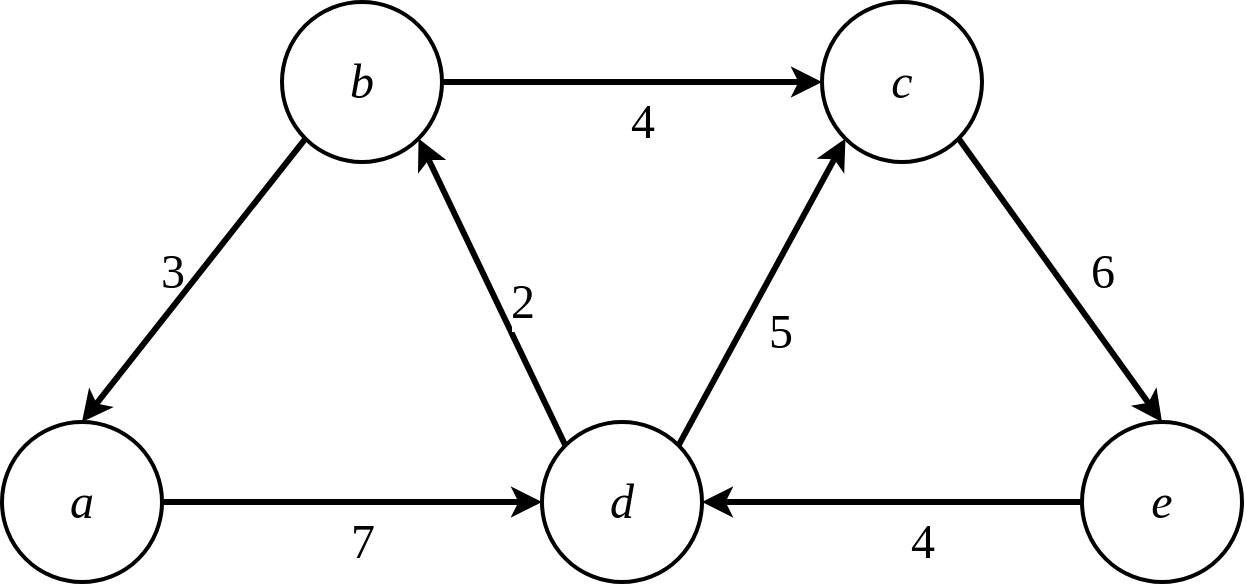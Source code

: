 <mxfile version="18.0.1" type="device"><diagram id="rK1HY-wxYydAkLPLDy35" name="第 1 页"><mxGraphModel dx="782" dy="1217" grid="1" gridSize="10" guides="1" tooltips="1" connect="1" arrows="1" fold="1" page="1" pageScale="1" pageWidth="827" pageHeight="1169" math="0" shadow="0"><root><mxCell id="0"/><mxCell id="1" parent="0"/><mxCell id="1YBLEByqdKvOpYGFWb6N-1" value="&lt;font size=&quot;1&quot; face=&quot;Times New Roman&quot;&gt;&lt;i style=&quot;font-size: 24px;&quot;&gt;b&lt;/i&gt;&lt;/font&gt;" style="ellipse;whiteSpace=wrap;html=1;aspect=fixed;strokeWidth=2;" vertex="1" parent="1"><mxGeometry x="280" y="170" width="80" height="80" as="geometry"/></mxCell><mxCell id="1YBLEByqdKvOpYGFWb6N-2" value="&lt;font size=&quot;1&quot; face=&quot;Times New Roman&quot;&gt;&lt;i style=&quot;font-size: 24px;&quot;&gt;a&lt;/i&gt;&lt;/font&gt;" style="ellipse;whiteSpace=wrap;html=1;aspect=fixed;strokeWidth=2;" vertex="1" parent="1"><mxGeometry x="140" y="380" width="80" height="80" as="geometry"/></mxCell><mxCell id="1YBLEByqdKvOpYGFWb6N-3" value="&lt;font size=&quot;1&quot; face=&quot;Times New Roman&quot;&gt;&lt;i style=&quot;font-size: 24px;&quot;&gt;d&lt;/i&gt;&lt;/font&gt;" style="ellipse;whiteSpace=wrap;html=1;aspect=fixed;strokeWidth=2;" vertex="1" parent="1"><mxGeometry x="410" y="380" width="80" height="80" as="geometry"/></mxCell><mxCell id="1YBLEByqdKvOpYGFWb6N-4" value="&lt;font size=&quot;1&quot; face=&quot;Times New Roman&quot;&gt;&lt;i style=&quot;font-size: 24px;&quot;&gt;e&lt;/i&gt;&lt;/font&gt;" style="ellipse;whiteSpace=wrap;html=1;aspect=fixed;strokeWidth=2;" vertex="1" parent="1"><mxGeometry x="680" y="380" width="80" height="80" as="geometry"/></mxCell><mxCell id="1YBLEByqdKvOpYGFWb6N-5" value="&lt;font size=&quot;1&quot; face=&quot;Times New Roman&quot;&gt;&lt;i style=&quot;font-size: 24px;&quot;&gt;c&lt;/i&gt;&lt;/font&gt;" style="ellipse;whiteSpace=wrap;html=1;aspect=fixed;strokeWidth=2;" vertex="1" parent="1"><mxGeometry x="550" y="170" width="80" height="80" as="geometry"/></mxCell><mxCell id="1YBLEByqdKvOpYGFWb6N-20" value="" style="endArrow=classic;html=1;rounded=0;fontFamily=Times New Roman;fontSize=24;strokeColor=#000000;strokeWidth=3;exitX=0;exitY=1;exitDx=0;exitDy=0;entryX=0.5;entryY=0;entryDx=0;entryDy=0;" edge="1" parent="1" source="1YBLEByqdKvOpYGFWb6N-1" target="1YBLEByqdKvOpYGFWb6N-2"><mxGeometry width="50" height="50" relative="1" as="geometry"><mxPoint x="270" y="370" as="sourcePoint"/><mxPoint x="320" y="320" as="targetPoint"/></mxGeometry></mxCell><mxCell id="1YBLEByqdKvOpYGFWb6N-21" value="3" style="text;html=1;align=center;verticalAlign=middle;resizable=0;points=[];autosize=1;strokeColor=none;fillColor=none;fontSize=24;fontFamily=Times New Roman;" vertex="1" parent="1"><mxGeometry x="210" y="290" width="30" height="30" as="geometry"/></mxCell><mxCell id="1YBLEByqdKvOpYGFWb6N-24" value="" style="endArrow=classic;html=1;rounded=0;fontFamily=Times New Roman;fontSize=24;strokeColor=#000000;strokeWidth=3;exitX=1;exitY=0.5;exitDx=0;exitDy=0;entryX=0;entryY=0.5;entryDx=0;entryDy=0;" edge="1" parent="1" source="1YBLEByqdKvOpYGFWb6N-2" target="1YBLEByqdKvOpYGFWb6N-3"><mxGeometry width="50" height="50" relative="1" as="geometry"><mxPoint x="341.716" y="430.004" as="sourcePoint"/><mxPoint x="230" y="571.72" as="targetPoint"/></mxGeometry></mxCell><mxCell id="1YBLEByqdKvOpYGFWb6N-25" value="7" style="edgeLabel;html=1;align=center;verticalAlign=middle;resizable=0;points=[];fontSize=24;fontFamily=Times New Roman;" vertex="1" connectable="0" parent="1YBLEByqdKvOpYGFWb6N-24"><mxGeometry x="-0.19" y="-2" relative="1" as="geometry"><mxPoint x="23" y="18" as="offset"/></mxGeometry></mxCell><mxCell id="1YBLEByqdKvOpYGFWb6N-26" value="" style="endArrow=classic;html=1;rounded=0;fontFamily=Times New Roman;fontSize=24;strokeColor=#000000;strokeWidth=3;exitX=0;exitY=0;exitDx=0;exitDy=0;entryX=1;entryY=1;entryDx=0;entryDy=0;" edge="1" parent="1" source="1YBLEByqdKvOpYGFWb6N-3" target="1YBLEByqdKvOpYGFWb6N-1"><mxGeometry width="50" height="50" relative="1" as="geometry"><mxPoint x="230" y="430" as="sourcePoint"/><mxPoint x="420" y="430" as="targetPoint"/></mxGeometry></mxCell><mxCell id="1YBLEByqdKvOpYGFWb6N-27" value="2" style="edgeLabel;html=1;align=center;verticalAlign=middle;resizable=0;points=[];fontSize=24;fontFamily=Times New Roman;" vertex="1" connectable="0" parent="1YBLEByqdKvOpYGFWb6N-26"><mxGeometry x="-0.19" y="-2" relative="1" as="geometry"><mxPoint x="6" y="-9" as="offset"/></mxGeometry></mxCell><mxCell id="1YBLEByqdKvOpYGFWb6N-28" value="" style="endArrow=classic;html=1;rounded=0;fontFamily=Times New Roman;fontSize=24;strokeColor=#000000;strokeWidth=3;exitX=1;exitY=0.5;exitDx=0;exitDy=0;entryX=0;entryY=0.5;entryDx=0;entryDy=0;" edge="1" parent="1" source="1YBLEByqdKvOpYGFWb6N-1" target="1YBLEByqdKvOpYGFWb6N-5"><mxGeometry width="50" height="50" relative="1" as="geometry"><mxPoint x="240" y="440" as="sourcePoint"/><mxPoint x="430" y="440" as="targetPoint"/></mxGeometry></mxCell><mxCell id="1YBLEByqdKvOpYGFWb6N-29" value="4" style="edgeLabel;html=1;align=center;verticalAlign=middle;resizable=0;points=[];fontSize=24;fontFamily=Times New Roman;" vertex="1" connectable="0" parent="1YBLEByqdKvOpYGFWb6N-28"><mxGeometry x="-0.19" y="-2" relative="1" as="geometry"><mxPoint x="23" y="18" as="offset"/></mxGeometry></mxCell><mxCell id="1YBLEByqdKvOpYGFWb6N-30" value="" style="endArrow=classic;html=1;rounded=0;fontFamily=Times New Roman;fontSize=24;strokeColor=#000000;strokeWidth=3;exitX=1;exitY=0;exitDx=0;exitDy=0;entryX=0;entryY=1;entryDx=0;entryDy=0;" edge="1" parent="1" source="1YBLEByqdKvOpYGFWb6N-3" target="1YBLEByqdKvOpYGFWb6N-5"><mxGeometry width="50" height="50" relative="1" as="geometry"><mxPoint x="250" y="450" as="sourcePoint"/><mxPoint x="440" y="450" as="targetPoint"/></mxGeometry></mxCell><mxCell id="1YBLEByqdKvOpYGFWb6N-31" value="5" style="edgeLabel;html=1;align=center;verticalAlign=middle;resizable=0;points=[];fontSize=24;fontFamily=Times New Roman;" vertex="1" connectable="0" parent="1YBLEByqdKvOpYGFWb6N-30"><mxGeometry x="-0.19" y="-2" relative="1" as="geometry"><mxPoint x="15" y="4" as="offset"/></mxGeometry></mxCell><mxCell id="1YBLEByqdKvOpYGFWb6N-32" value="" style="endArrow=classic;html=1;rounded=0;fontFamily=Times New Roman;fontSize=24;strokeColor=#000000;strokeWidth=3;exitX=0;exitY=0.5;exitDx=0;exitDy=0;entryX=1;entryY=0.5;entryDx=0;entryDy=0;" edge="1" parent="1" source="1YBLEByqdKvOpYGFWb6N-4" target="1YBLEByqdKvOpYGFWb6N-3"><mxGeometry width="50" height="50" relative="1" as="geometry"><mxPoint x="260" y="460" as="sourcePoint"/><mxPoint x="450" y="460" as="targetPoint"/></mxGeometry></mxCell><mxCell id="1YBLEByqdKvOpYGFWb6N-33" value="4&lt;span style=&quot;color: rgba(0, 0, 0, 0); font-family: monospace; font-size: 0px; text-align: start; background-color: rgb(248, 249, 250);&quot;&gt;%3CmxGraphModel%3E%3Croot%3E%3CmxCell%20id%3D%220%22%2F%3E%3CmxCell%20id%3D%221%22%20parent%3D%220%22%2F%3E%3CmxCell%20id%3D%222%22%20value%3D%22%22%20style%3D%22endArrow%3Dclassic%3Bhtml%3D1%3Brounded%3D0%3BfontFamily%3DTimes%20New%20Roman%3BfontSize%3D24%3BstrokeColor%3D%23000000%3BstrokeWidth%3D3%3BexitX%3D1%3BexitY%3D0.5%3BexitDx%3D0%3BexitDy%3D0%3BentryX%3D0%3BentryY%3D0.5%3BentryDx%3D0%3BentryDy%3D0%3B%22%20edge%3D%221%22%20parent%3D%221%22%3E%3CmxGeometry%20width%3D%2250%22%20height%3D%2250%22%20relative%3D%221%22%20as%3D%22geometry%22%3E%3CmxPoint%20x%3D%22220%22%20y%3D%22420%22%20as%3D%22sourcePoint%22%2F%3E%3CmxPoint%20x%3D%22410%22%20y%3D%22420%22%20as%3D%22targetPoint%22%2F%3E%3C%2FmxGeometry%3E%3C%2FmxCell%3E%3CmxCell%20id%3D%223%22%20value%3D%227%22%20style%3D%22edgeLabel%3Bhtml%3D1%3Balign%3Dcenter%3BverticalAlign%3Dmiddle%3Bresizable%3D0%3Bpoints%3D%5B%5D%3BfontSize%3D24%3BfontFamily%3DTimes%20New%20Roman%3B%22%20vertex%3D%221%22%20connectable%3D%220%22%20parent%3D%222%22%3E%3CmxGeometry%20x%3D%22-0.19%22%20y%3D%22-2%22%20relative%3D%221%22%20as%3D%22geometry%22%3E%3CmxPoint%20x%3D%2223%22%20y%3D%2218%22%20as%3D%22offset%22%2F%3E%3C%2FmxGeometry%3E%3C%2FmxCell%3E%3C%2Froot%3E%3C%2FmxGraphModel%3E&lt;/span&gt;" style="edgeLabel;html=1;align=center;verticalAlign=middle;resizable=0;points=[];fontSize=24;fontFamily=Times New Roman;" vertex="1" connectable="0" parent="1YBLEByqdKvOpYGFWb6N-32"><mxGeometry x="-0.19" y="-2" relative="1" as="geometry"><mxPoint x="-3" y="22" as="offset"/></mxGeometry></mxCell><mxCell id="1YBLEByqdKvOpYGFWb6N-34" value="" style="endArrow=classic;html=1;rounded=0;fontFamily=Times New Roman;fontSize=24;strokeColor=#000000;strokeWidth=3;exitX=1;exitY=1;exitDx=0;exitDy=0;entryX=0.5;entryY=0;entryDx=0;entryDy=0;" edge="1" parent="1" source="1YBLEByqdKvOpYGFWb6N-5" target="1YBLEByqdKvOpYGFWb6N-4"><mxGeometry width="50" height="50" relative="1" as="geometry"><mxPoint x="270" y="470" as="sourcePoint"/><mxPoint x="460" y="470" as="targetPoint"/></mxGeometry></mxCell><mxCell id="1YBLEByqdKvOpYGFWb6N-35" value="6" style="edgeLabel;html=1;align=center;verticalAlign=middle;resizable=0;points=[];fontSize=24;fontFamily=Times New Roman;" vertex="1" connectable="0" parent="1YBLEByqdKvOpYGFWb6N-34"><mxGeometry x="-0.19" y="-2" relative="1" as="geometry"><mxPoint x="32" y="8" as="offset"/></mxGeometry></mxCell></root></mxGraphModel></diagram></mxfile>